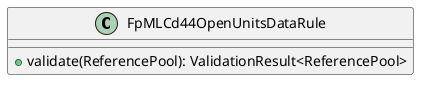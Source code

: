 @startuml

    class FpMLCd44OpenUnitsDataRule [[FpMLCd44OpenUnitsDataRule.html]] {
        +validate(ReferencePool): ValidationResult<ReferencePool>
    }

@enduml
